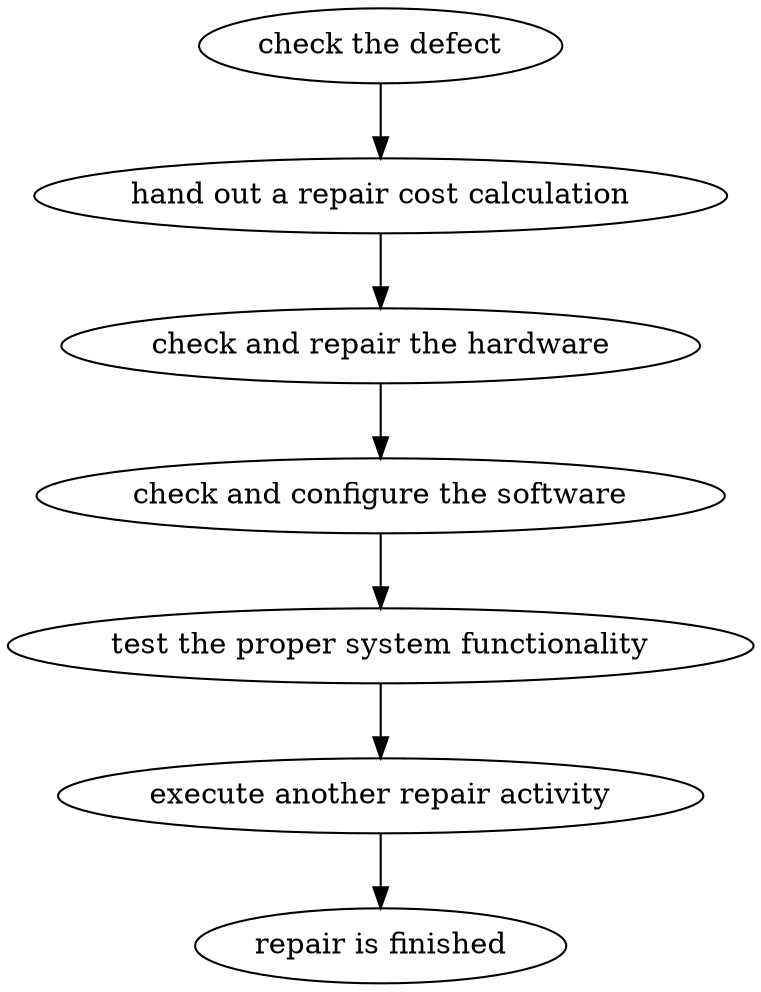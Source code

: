 strict digraph "doc-1.2" {
	graph [name="doc-1.2"];
	"check the defect"	[attrs="{'type': 'Activity', 'label': 'check the defect'}"];
	"hand out a repair cost calculation"	[attrs="{'type': 'Activity', 'label': 'hand out a repair cost calculation'}"];
	"check the defect" -> "hand out a repair cost calculation"	[attrs="{'type': 'flow', 'label': 'flow'}"];
	"check and repair the hardware"	[attrs="{'type': 'Activity', 'label': 'check and repair the hardware'}"];
	"hand out a repair cost calculation" -> "check and repair the hardware"	[attrs="{'type': 'flow', 'label': 'flow'}"];
	"check and configure the software"	[attrs="{'type': 'Activity', 'label': 'check and configure the software'}"];
	"check and repair the hardware" -> "check and configure the software"	[attrs="{'type': 'flow', 'label': 'flow'}"];
	"test the proper system functionality"	[attrs="{'type': 'Activity', 'label': 'test the proper system functionality'}"];
	"check and configure the software" -> "test the proper system functionality"	[attrs="{'type': 'flow', 'label': 'flow'}"];
	"execute another repair activity"	[attrs="{'type': 'Activity', 'label': 'execute another repair activity'}"];
	"test the proper system functionality" -> "execute another repair activity"	[attrs="{'type': 'flow', 'label': 'flow'}"];
	"repair is finished"	[attrs="{'type': 'Activity', 'label': 'repair is finished'}"];
	"execute another repair activity" -> "repair is finished"	[attrs="{'type': 'flow', 'label': 'flow'}"];
}
